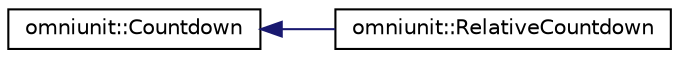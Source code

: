 digraph "Graphical Class Hierarchy"
{
  edge [fontname="Helvetica",fontsize="10",labelfontname="Helvetica",labelfontsize="10"];
  node [fontname="Helvetica",fontsize="10",shape=record];
  rankdir="LR";
  Node0 [label="omniunit::Countdown",height=0.2,width=0.4,color="black", fillcolor="white", style="filled",URL="$classomniunit_1_1Countdown.html"];
  Node0 -> Node1 [dir="back",color="midnightblue",fontsize="10",style="solid",fontname="Helvetica"];
  Node1 [label="omniunit::RelativeCountdown",height=0.2,width=0.4,color="black", fillcolor="white", style="filled",URL="$classomniunit_1_1RelativeCountdown.html"];
}
